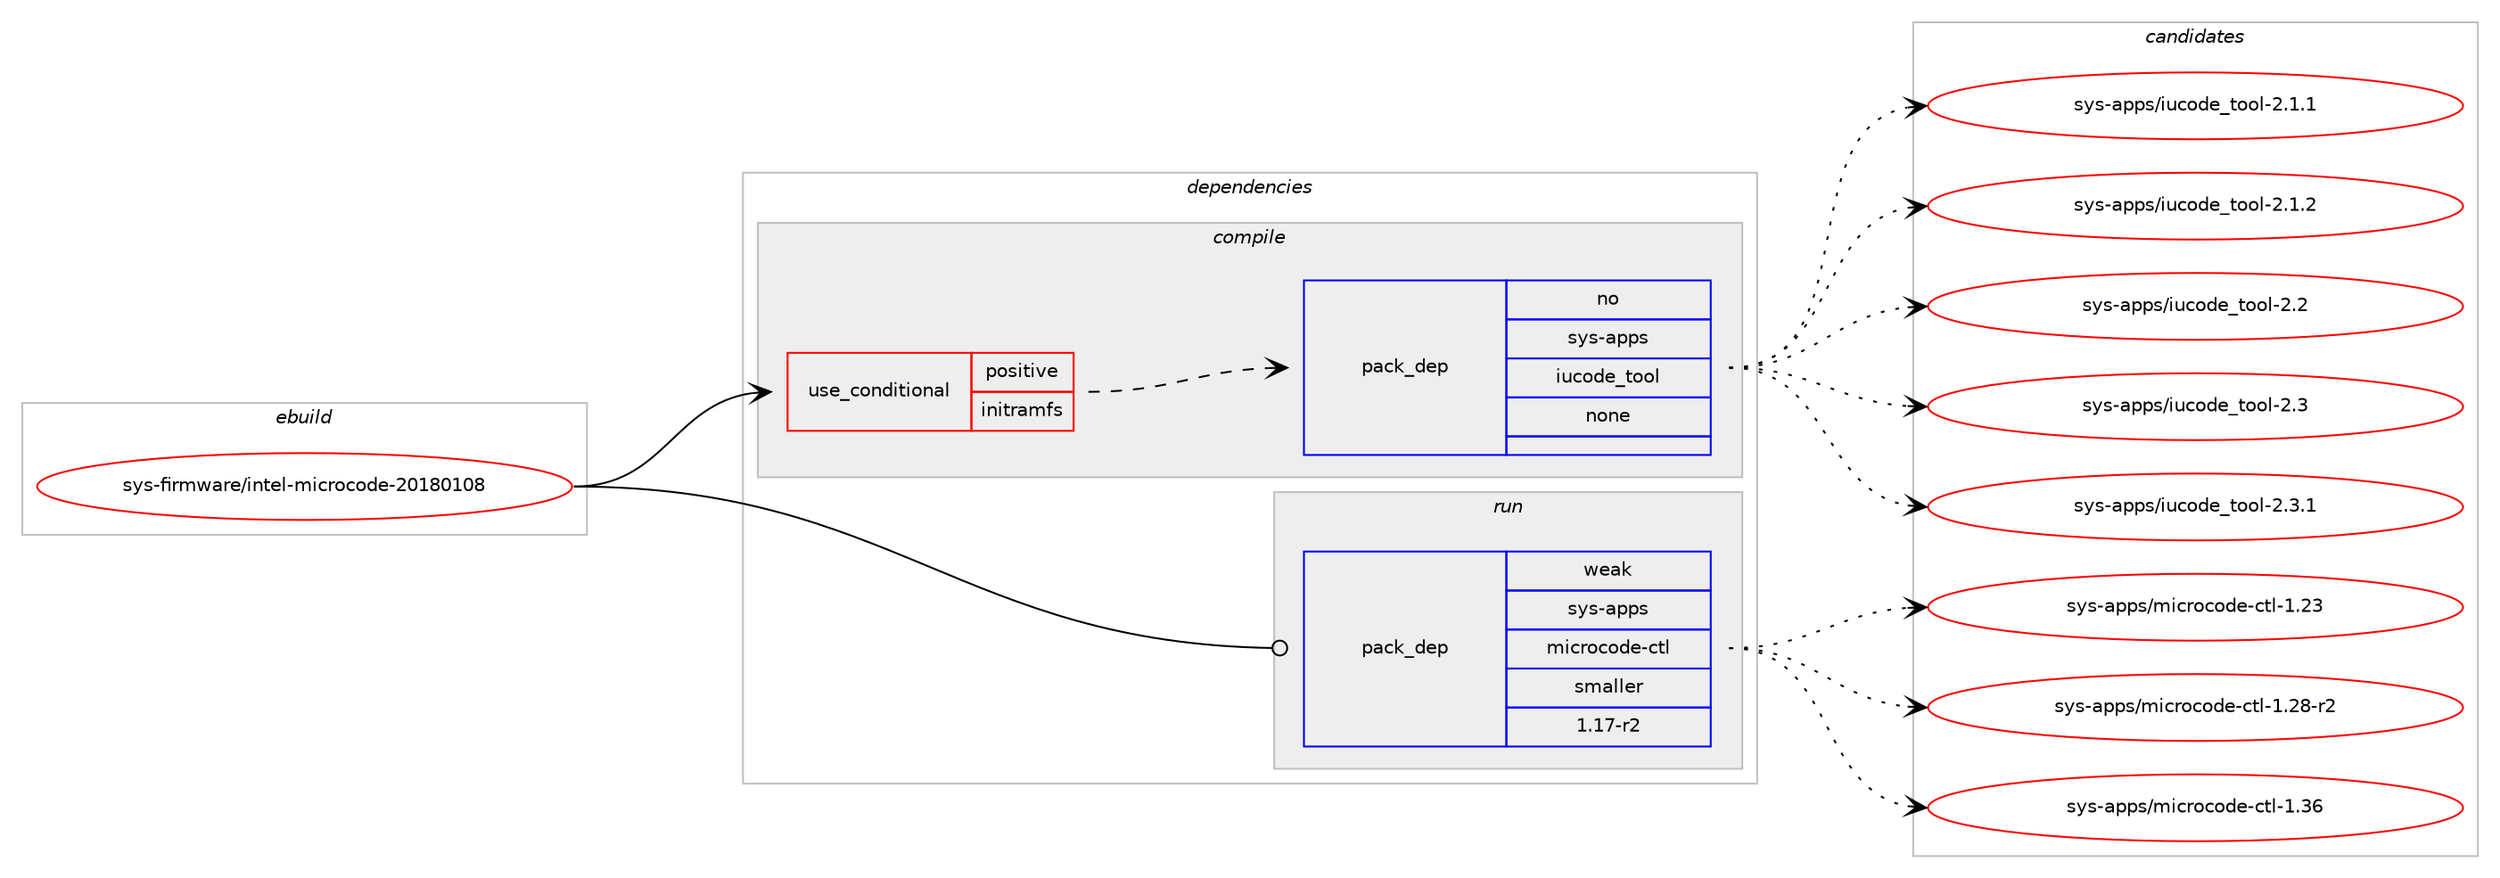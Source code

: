 digraph prolog {

# *************
# Graph options
# *************

newrank=true;
concentrate=true;
compound=true;
graph [rankdir=LR,fontname=Helvetica,fontsize=10,ranksep=1.5];#, ranksep=2.5, nodesep=0.2];
edge  [arrowhead=vee];
node  [fontname=Helvetica,fontsize=10];

# **********
# The ebuild
# **********

subgraph cluster_leftcol {
color=gray;
rank=same;
label=<<i>ebuild</i>>;
id [label="sys-firmware/intel-microcode-20180108", color=red, width=4, href="../sys-firmware/intel-microcode-20180108.svg"];
}

# ****************
# The dependencies
# ****************

subgraph cluster_midcol {
color=gray;
label=<<i>dependencies</i>>;
subgraph cluster_compile {
fillcolor="#eeeeee";
style=filled;
label=<<i>compile</i>>;
subgraph cond317 {
dependency5359 [label=<<TABLE BORDER="0" CELLBORDER="1" CELLSPACING="0" CELLPADDING="4"><TR><TD ROWSPAN="3" CELLPADDING="10">use_conditional</TD></TR><TR><TD>positive</TD></TR><TR><TD>initramfs</TD></TR></TABLE>>, shape=none, color=red];
subgraph pack5023 {
dependency5360 [label=<<TABLE BORDER="0" CELLBORDER="1" CELLSPACING="0" CELLPADDING="4" WIDTH="220"><TR><TD ROWSPAN="6" CELLPADDING="30">pack_dep</TD></TR><TR><TD WIDTH="110">no</TD></TR><TR><TD>sys-apps</TD></TR><TR><TD>iucode_tool</TD></TR><TR><TD>none</TD></TR><TR><TD></TD></TR></TABLE>>, shape=none, color=blue];
}
dependency5359:e -> dependency5360:w [weight=20,style="dashed",arrowhead="vee"];
}
id:e -> dependency5359:w [weight=20,style="solid",arrowhead="vee"];
}
subgraph cluster_compileandrun {
fillcolor="#eeeeee";
style=filled;
label=<<i>compile and run</i>>;
}
subgraph cluster_run {
fillcolor="#eeeeee";
style=filled;
label=<<i>run</i>>;
subgraph pack5024 {
dependency5361 [label=<<TABLE BORDER="0" CELLBORDER="1" CELLSPACING="0" CELLPADDING="4" WIDTH="220"><TR><TD ROWSPAN="6" CELLPADDING="30">pack_dep</TD></TR><TR><TD WIDTH="110">weak</TD></TR><TR><TD>sys-apps</TD></TR><TR><TD>microcode-ctl</TD></TR><TR><TD>smaller</TD></TR><TR><TD>1.17-r2</TD></TR></TABLE>>, shape=none, color=blue];
}
id:e -> dependency5361:w [weight=20,style="solid",arrowhead="odot"];
}
}

# **************
# The candidates
# **************

subgraph cluster_choices {
rank=same;
color=gray;
label=<<i>candidates</i>>;

subgraph choice5023 {
color=black;
nodesep=1;
choice1151211154597112112115471051179911110010195116111111108455046494649 [label="sys-apps/iucode_tool-2.1.1", color=red, width=4,href="../sys-apps/iucode_tool-2.1.1.svg"];
choice1151211154597112112115471051179911110010195116111111108455046494650 [label="sys-apps/iucode_tool-2.1.2", color=red, width=4,href="../sys-apps/iucode_tool-2.1.2.svg"];
choice115121115459711211211547105117991111001019511611111110845504650 [label="sys-apps/iucode_tool-2.2", color=red, width=4,href="../sys-apps/iucode_tool-2.2.svg"];
choice115121115459711211211547105117991111001019511611111110845504651 [label="sys-apps/iucode_tool-2.3", color=red, width=4,href="../sys-apps/iucode_tool-2.3.svg"];
choice1151211154597112112115471051179911110010195116111111108455046514649 [label="sys-apps/iucode_tool-2.3.1", color=red, width=4,href="../sys-apps/iucode_tool-2.3.1.svg"];
dependency5360:e -> choice1151211154597112112115471051179911110010195116111111108455046494649:w [style=dotted,weight="100"];
dependency5360:e -> choice1151211154597112112115471051179911110010195116111111108455046494650:w [style=dotted,weight="100"];
dependency5360:e -> choice115121115459711211211547105117991111001019511611111110845504650:w [style=dotted,weight="100"];
dependency5360:e -> choice115121115459711211211547105117991111001019511611111110845504651:w [style=dotted,weight="100"];
dependency5360:e -> choice1151211154597112112115471051179911110010195116111111108455046514649:w [style=dotted,weight="100"];
}
subgraph choice5024 {
color=black;
nodesep=1;
choice115121115459711211211547109105991141119911110010145991161084549465051 [label="sys-apps/microcode-ctl-1.23", color=red, width=4,href="../sys-apps/microcode-ctl-1.23.svg"];
choice1151211154597112112115471091059911411199111100101459911610845494650564511450 [label="sys-apps/microcode-ctl-1.28-r2", color=red, width=4,href="../sys-apps/microcode-ctl-1.28-r2.svg"];
choice115121115459711211211547109105991141119911110010145991161084549465154 [label="sys-apps/microcode-ctl-1.36", color=red, width=4,href="../sys-apps/microcode-ctl-1.36.svg"];
dependency5361:e -> choice115121115459711211211547109105991141119911110010145991161084549465051:w [style=dotted,weight="100"];
dependency5361:e -> choice1151211154597112112115471091059911411199111100101459911610845494650564511450:w [style=dotted,weight="100"];
dependency5361:e -> choice115121115459711211211547109105991141119911110010145991161084549465154:w [style=dotted,weight="100"];
}
}

}
